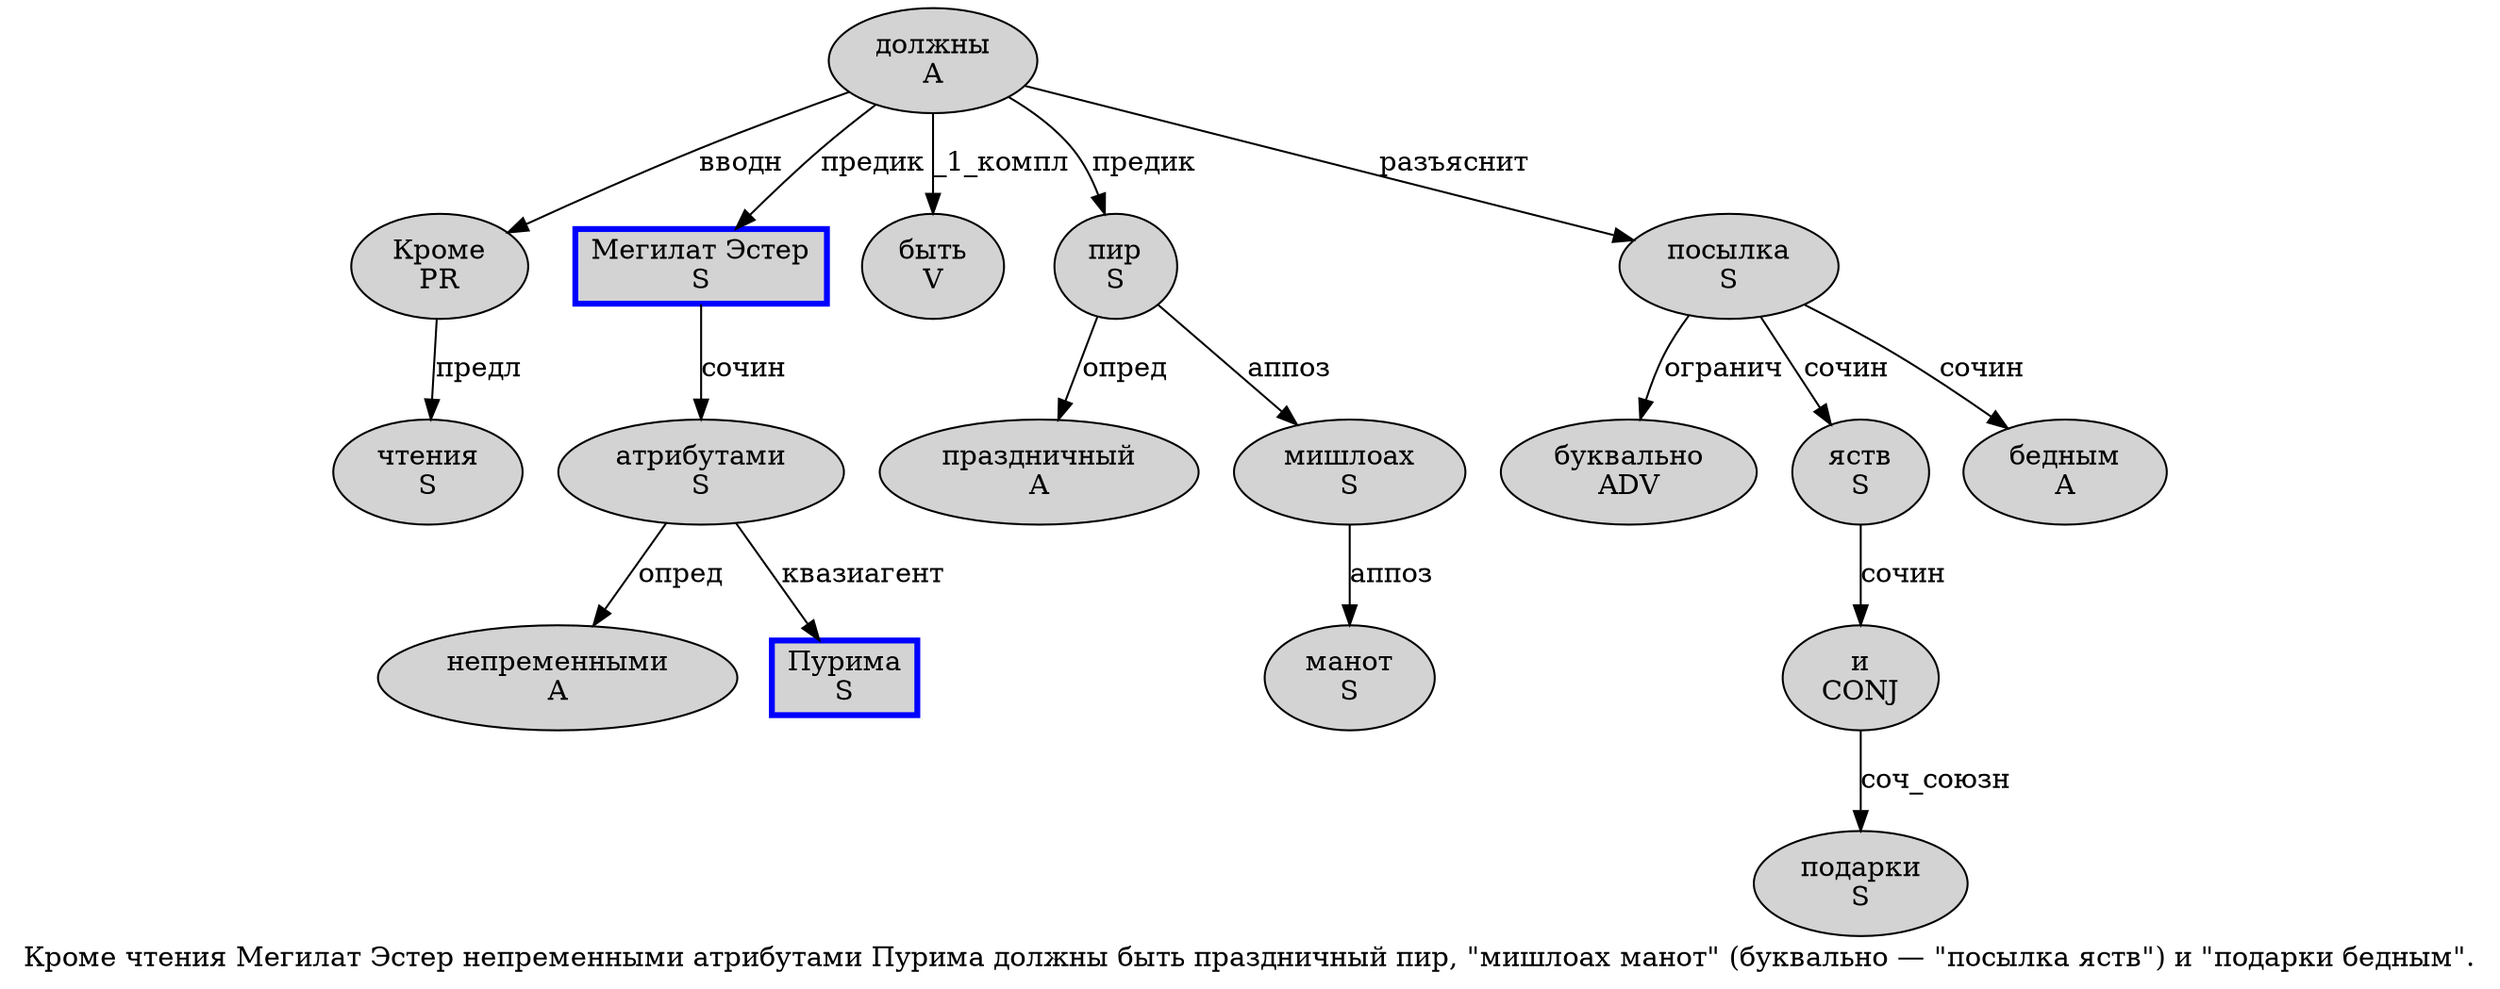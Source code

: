 digraph SENTENCE_419 {
	graph [label="Кроме чтения Мегилат Эстер непременными атрибутами Пурима должны быть праздничный пир, \"мишлоах манот\" (буквально — \"посылка яств\") и \"подарки бедным\"."]
	node [style=filled]
		0 [label="Кроме
PR" color="" fillcolor=lightgray penwidth=1 shape=ellipse]
		1 [label="чтения
S" color="" fillcolor=lightgray penwidth=1 shape=ellipse]
		2 [label="Мегилат Эстер
S" color=blue fillcolor=lightgray penwidth=3 shape=box]
		3 [label="непременными
A" color="" fillcolor=lightgray penwidth=1 shape=ellipse]
		4 [label="атрибутами
S" color="" fillcolor=lightgray penwidth=1 shape=ellipse]
		5 [label="Пурима
S" color=blue fillcolor=lightgray penwidth=3 shape=box]
		6 [label="должны
A" color="" fillcolor=lightgray penwidth=1 shape=ellipse]
		7 [label="быть
V" color="" fillcolor=lightgray penwidth=1 shape=ellipse]
		8 [label="праздничный
A" color="" fillcolor=lightgray penwidth=1 shape=ellipse]
		9 [label="пир
S" color="" fillcolor=lightgray penwidth=1 shape=ellipse]
		12 [label="мишлоах
S" color="" fillcolor=lightgray penwidth=1 shape=ellipse]
		13 [label="манот
S" color="" fillcolor=lightgray penwidth=1 shape=ellipse]
		16 [label="буквально
ADV" color="" fillcolor=lightgray penwidth=1 shape=ellipse]
		19 [label="посылка
S" color="" fillcolor=lightgray penwidth=1 shape=ellipse]
		20 [label="яств
S" color="" fillcolor=lightgray penwidth=1 shape=ellipse]
		23 [label="и
CONJ" color="" fillcolor=lightgray penwidth=1 shape=ellipse]
		25 [label="подарки
S" color="" fillcolor=lightgray penwidth=1 shape=ellipse]
		26 [label="бедным
A" color="" fillcolor=lightgray penwidth=1 shape=ellipse]
			0 -> 1 [label="предл"]
			6 -> 0 [label="вводн"]
			6 -> 2 [label="предик"]
			6 -> 7 [label="_1_компл"]
			6 -> 9 [label="предик"]
			6 -> 19 [label="разъяснит"]
			2 -> 4 [label="сочин"]
			4 -> 3 [label="опред"]
			4 -> 5 [label="квазиагент"]
			23 -> 25 [label="соч_союзн"]
			9 -> 8 [label="опред"]
			9 -> 12 [label="аппоз"]
			12 -> 13 [label="аппоз"]
			19 -> 16 [label="огранич"]
			19 -> 20 [label="сочин"]
			19 -> 26 [label="сочин"]
			20 -> 23 [label="сочин"]
}